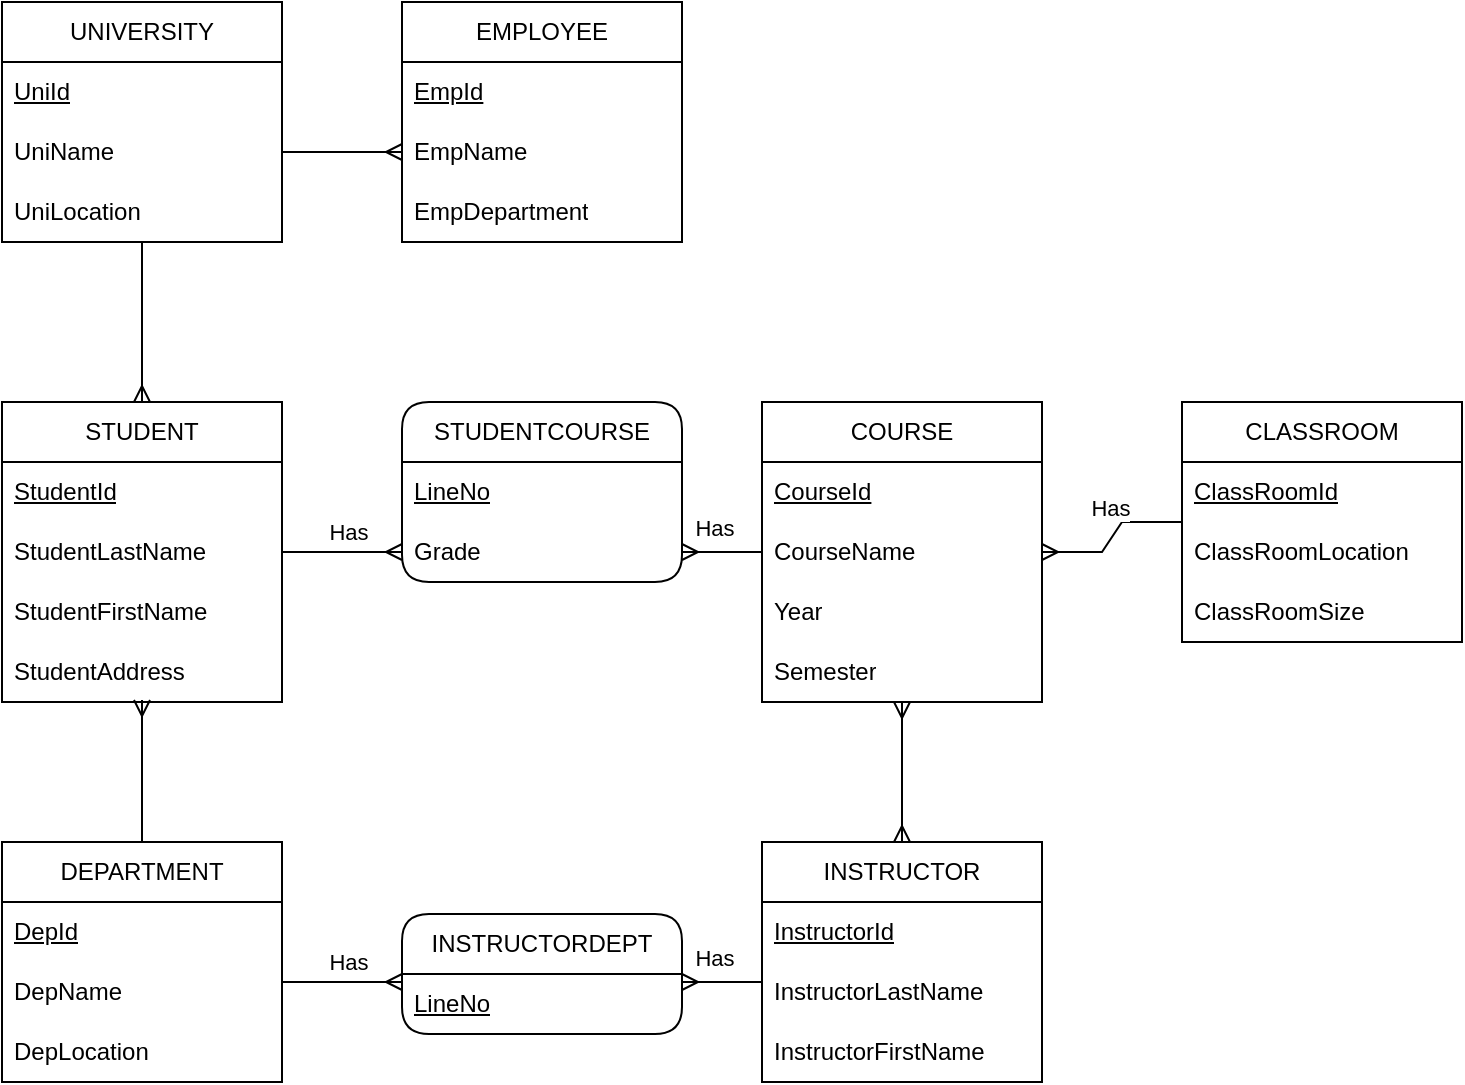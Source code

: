 <mxfile version="21.3.8" type="device">
  <diagram id="R2lEEEUBdFMjLlhIrx00" name="Page-1">
    <mxGraphModel dx="1434" dy="720" grid="1" gridSize="10" guides="1" tooltips="1" connect="1" arrows="1" fold="1" page="1" pageScale="1" pageWidth="850" pageHeight="1100" math="0" shadow="0" extFonts="Permanent Marker^https://fonts.googleapis.com/css?family=Permanent+Marker">
      <root>
        <mxCell id="0" />
        <mxCell id="1" parent="0" />
        <mxCell id="8ADGVtGpzohn20MG6TfQ-1" value="STUDENT" style="swimlane;fontStyle=0;childLayout=stackLayout;horizontal=1;startSize=30;horizontalStack=0;resizeParent=1;resizeParentMax=0;resizeLast=0;collapsible=1;marginBottom=0;whiteSpace=wrap;html=1;" vertex="1" parent="1">
          <mxGeometry x="70" y="280" width="140" height="150" as="geometry" />
        </mxCell>
        <mxCell id="8ADGVtGpzohn20MG6TfQ-2" value="StudentId" style="text;strokeColor=none;fillColor=none;align=left;verticalAlign=middle;spacingLeft=4;spacingRight=4;overflow=hidden;points=[[0,0.5],[1,0.5]];portConstraint=eastwest;rotatable=0;whiteSpace=wrap;html=1;fontStyle=4" vertex="1" parent="8ADGVtGpzohn20MG6TfQ-1">
          <mxGeometry y="30" width="140" height="30" as="geometry" />
        </mxCell>
        <mxCell id="8ADGVtGpzohn20MG6TfQ-3" value="StudentLastName" style="text;strokeColor=none;fillColor=none;align=left;verticalAlign=middle;spacingLeft=4;spacingRight=4;overflow=hidden;points=[[0,0.5],[1,0.5]];portConstraint=eastwest;rotatable=0;whiteSpace=wrap;html=1;" vertex="1" parent="8ADGVtGpzohn20MG6TfQ-1">
          <mxGeometry y="60" width="140" height="30" as="geometry" />
        </mxCell>
        <mxCell id="8ADGVtGpzohn20MG6TfQ-4" value="StudentFirstName" style="text;strokeColor=none;fillColor=none;align=left;verticalAlign=middle;spacingLeft=4;spacingRight=4;overflow=hidden;points=[[0,0.5],[1,0.5]];portConstraint=eastwest;rotatable=0;whiteSpace=wrap;html=1;" vertex="1" parent="8ADGVtGpzohn20MG6TfQ-1">
          <mxGeometry y="90" width="140" height="30" as="geometry" />
        </mxCell>
        <mxCell id="8ADGVtGpzohn20MG6TfQ-60" value="StudentAddress" style="text;strokeColor=none;fillColor=none;align=left;verticalAlign=middle;spacingLeft=4;spacingRight=4;overflow=hidden;points=[[0,0.5],[1,0.5]];portConstraint=eastwest;rotatable=0;whiteSpace=wrap;html=1;" vertex="1" parent="8ADGVtGpzohn20MG6TfQ-1">
          <mxGeometry y="120" width="140" height="30" as="geometry" />
        </mxCell>
        <mxCell id="8ADGVtGpzohn20MG6TfQ-5" value="EMPLOYEE" style="swimlane;fontStyle=0;childLayout=stackLayout;horizontal=1;startSize=30;horizontalStack=0;resizeParent=1;resizeParentMax=0;resizeLast=0;collapsible=1;marginBottom=0;whiteSpace=wrap;html=1;" vertex="1" parent="1">
          <mxGeometry x="270" y="80" width="140" height="120" as="geometry" />
        </mxCell>
        <mxCell id="8ADGVtGpzohn20MG6TfQ-6" value="EmpId" style="text;strokeColor=none;fillColor=none;align=left;verticalAlign=middle;spacingLeft=4;spacingRight=4;overflow=hidden;points=[[0,0.5],[1,0.5]];portConstraint=eastwest;rotatable=0;whiteSpace=wrap;html=1;fontStyle=4" vertex="1" parent="8ADGVtGpzohn20MG6TfQ-5">
          <mxGeometry y="30" width="140" height="30" as="geometry" />
        </mxCell>
        <mxCell id="8ADGVtGpzohn20MG6TfQ-7" value="EmpName" style="text;strokeColor=none;fillColor=none;align=left;verticalAlign=middle;spacingLeft=4;spacingRight=4;overflow=hidden;points=[[0,0.5],[1,0.5]];portConstraint=eastwest;rotatable=0;whiteSpace=wrap;html=1;" vertex="1" parent="8ADGVtGpzohn20MG6TfQ-5">
          <mxGeometry y="60" width="140" height="30" as="geometry" />
        </mxCell>
        <mxCell id="8ADGVtGpzohn20MG6TfQ-8" value="EmpDepartment" style="text;strokeColor=none;fillColor=none;align=left;verticalAlign=middle;spacingLeft=4;spacingRight=4;overflow=hidden;points=[[0,0.5],[1,0.5]];portConstraint=eastwest;rotatable=0;whiteSpace=wrap;html=1;" vertex="1" parent="8ADGVtGpzohn20MG6TfQ-5">
          <mxGeometry y="90" width="140" height="30" as="geometry" />
        </mxCell>
        <mxCell id="8ADGVtGpzohn20MG6TfQ-9" value="COURSE" style="swimlane;fontStyle=0;childLayout=stackLayout;horizontal=1;startSize=30;horizontalStack=0;resizeParent=1;resizeParentMax=0;resizeLast=0;collapsible=1;marginBottom=0;whiteSpace=wrap;html=1;" vertex="1" parent="1">
          <mxGeometry x="450" y="280" width="140" height="150" as="geometry" />
        </mxCell>
        <mxCell id="8ADGVtGpzohn20MG6TfQ-10" value="CourseId" style="text;strokeColor=none;fillColor=none;align=left;verticalAlign=middle;spacingLeft=4;spacingRight=4;overflow=hidden;points=[[0,0.5],[1,0.5]];portConstraint=eastwest;rotatable=0;whiteSpace=wrap;html=1;fontStyle=4" vertex="1" parent="8ADGVtGpzohn20MG6TfQ-9">
          <mxGeometry y="30" width="140" height="30" as="geometry" />
        </mxCell>
        <mxCell id="8ADGVtGpzohn20MG6TfQ-11" value="CourseName" style="text;strokeColor=none;fillColor=none;align=left;verticalAlign=middle;spacingLeft=4;spacingRight=4;overflow=hidden;points=[[0,0.5],[1,0.5]];portConstraint=eastwest;rotatable=0;whiteSpace=wrap;html=1;" vertex="1" parent="8ADGVtGpzohn20MG6TfQ-9">
          <mxGeometry y="60" width="140" height="30" as="geometry" />
        </mxCell>
        <mxCell id="8ADGVtGpzohn20MG6TfQ-61" value="Year" style="text;strokeColor=none;fillColor=none;align=left;verticalAlign=middle;spacingLeft=4;spacingRight=4;overflow=hidden;points=[[0,0.5],[1,0.5]];portConstraint=eastwest;rotatable=0;whiteSpace=wrap;html=1;" vertex="1" parent="8ADGVtGpzohn20MG6TfQ-9">
          <mxGeometry y="90" width="140" height="30" as="geometry" />
        </mxCell>
        <mxCell id="8ADGVtGpzohn20MG6TfQ-12" value="Semester" style="text;strokeColor=none;fillColor=none;align=left;verticalAlign=middle;spacingLeft=4;spacingRight=4;overflow=hidden;points=[[0,0.5],[1,0.5]];portConstraint=eastwest;rotatable=0;whiteSpace=wrap;html=1;" vertex="1" parent="8ADGVtGpzohn20MG6TfQ-9">
          <mxGeometry y="120" width="140" height="30" as="geometry" />
        </mxCell>
        <mxCell id="8ADGVtGpzohn20MG6TfQ-13" value="CLASSROOM" style="swimlane;fontStyle=0;childLayout=stackLayout;horizontal=1;startSize=30;horizontalStack=0;resizeParent=1;resizeParentMax=0;resizeLast=0;collapsible=1;marginBottom=0;whiteSpace=wrap;html=1;" vertex="1" parent="1">
          <mxGeometry x="660" y="280" width="140" height="120" as="geometry" />
        </mxCell>
        <mxCell id="8ADGVtGpzohn20MG6TfQ-14" value="ClassRoomId" style="text;strokeColor=none;fillColor=none;align=left;verticalAlign=middle;spacingLeft=4;spacingRight=4;overflow=hidden;points=[[0,0.5],[1,0.5]];portConstraint=eastwest;rotatable=0;whiteSpace=wrap;html=1;fontStyle=4" vertex="1" parent="8ADGVtGpzohn20MG6TfQ-13">
          <mxGeometry y="30" width="140" height="30" as="geometry" />
        </mxCell>
        <mxCell id="8ADGVtGpzohn20MG6TfQ-15" value="ClassRoomLocation" style="text;strokeColor=none;fillColor=none;align=left;verticalAlign=middle;spacingLeft=4;spacingRight=4;overflow=hidden;points=[[0,0.5],[1,0.5]];portConstraint=eastwest;rotatable=0;whiteSpace=wrap;html=1;" vertex="1" parent="8ADGVtGpzohn20MG6TfQ-13">
          <mxGeometry y="60" width="140" height="30" as="geometry" />
        </mxCell>
        <mxCell id="8ADGVtGpzohn20MG6TfQ-16" value="ClassRoomSize" style="text;strokeColor=none;fillColor=none;align=left;verticalAlign=middle;spacingLeft=4;spacingRight=4;overflow=hidden;points=[[0,0.5],[1,0.5]];portConstraint=eastwest;rotatable=0;whiteSpace=wrap;html=1;" vertex="1" parent="8ADGVtGpzohn20MG6TfQ-13">
          <mxGeometry y="90" width="140" height="30" as="geometry" />
        </mxCell>
        <mxCell id="8ADGVtGpzohn20MG6TfQ-17" value="INSTRUCTOR" style="swimlane;fontStyle=0;childLayout=stackLayout;horizontal=1;startSize=30;horizontalStack=0;resizeParent=1;resizeParentMax=0;resizeLast=0;collapsible=1;marginBottom=0;whiteSpace=wrap;html=1;" vertex="1" parent="1">
          <mxGeometry x="450" y="500" width="140" height="120" as="geometry" />
        </mxCell>
        <mxCell id="8ADGVtGpzohn20MG6TfQ-18" value="InstructorId" style="text;strokeColor=none;fillColor=none;align=left;verticalAlign=middle;spacingLeft=4;spacingRight=4;overflow=hidden;points=[[0,0.5],[1,0.5]];portConstraint=eastwest;rotatable=0;whiteSpace=wrap;html=1;fontStyle=4" vertex="1" parent="8ADGVtGpzohn20MG6TfQ-17">
          <mxGeometry y="30" width="140" height="30" as="geometry" />
        </mxCell>
        <mxCell id="8ADGVtGpzohn20MG6TfQ-19" value="InstructorLastName" style="text;strokeColor=none;fillColor=none;align=left;verticalAlign=middle;spacingLeft=4;spacingRight=4;overflow=hidden;points=[[0,0.5],[1,0.5]];portConstraint=eastwest;rotatable=0;whiteSpace=wrap;html=1;" vertex="1" parent="8ADGVtGpzohn20MG6TfQ-17">
          <mxGeometry y="60" width="140" height="30" as="geometry" />
        </mxCell>
        <mxCell id="8ADGVtGpzohn20MG6TfQ-20" value="InstructorFirstName" style="text;strokeColor=none;fillColor=none;align=left;verticalAlign=middle;spacingLeft=4;spacingRight=4;overflow=hidden;points=[[0,0.5],[1,0.5]];portConstraint=eastwest;rotatable=0;whiteSpace=wrap;html=1;" vertex="1" parent="8ADGVtGpzohn20MG6TfQ-17">
          <mxGeometry y="90" width="140" height="30" as="geometry" />
        </mxCell>
        <mxCell id="8ADGVtGpzohn20MG6TfQ-25" value="DEPARTMENT" style="swimlane;fontStyle=0;childLayout=stackLayout;horizontal=1;startSize=30;horizontalStack=0;resizeParent=1;resizeParentMax=0;resizeLast=0;collapsible=1;marginBottom=0;whiteSpace=wrap;html=1;" vertex="1" parent="1">
          <mxGeometry x="70" y="500" width="140" height="120" as="geometry" />
        </mxCell>
        <mxCell id="8ADGVtGpzohn20MG6TfQ-26" value="DepId" style="text;strokeColor=none;fillColor=none;align=left;verticalAlign=middle;spacingLeft=4;spacingRight=4;overflow=hidden;points=[[0,0.5],[1,0.5]];portConstraint=eastwest;rotatable=0;whiteSpace=wrap;html=1;fontStyle=4" vertex="1" parent="8ADGVtGpzohn20MG6TfQ-25">
          <mxGeometry y="30" width="140" height="30" as="geometry" />
        </mxCell>
        <mxCell id="8ADGVtGpzohn20MG6TfQ-27" value="DepName" style="text;strokeColor=none;fillColor=none;align=left;verticalAlign=middle;spacingLeft=4;spacingRight=4;overflow=hidden;points=[[0,0.5],[1,0.5]];portConstraint=eastwest;rotatable=0;whiteSpace=wrap;html=1;" vertex="1" parent="8ADGVtGpzohn20MG6TfQ-25">
          <mxGeometry y="60" width="140" height="30" as="geometry" />
        </mxCell>
        <mxCell id="8ADGVtGpzohn20MG6TfQ-28" value="DepLocation" style="text;strokeColor=none;fillColor=none;align=left;verticalAlign=middle;spacingLeft=4;spacingRight=4;overflow=hidden;points=[[0,0.5],[1,0.5]];portConstraint=eastwest;rotatable=0;whiteSpace=wrap;html=1;" vertex="1" parent="8ADGVtGpzohn20MG6TfQ-25">
          <mxGeometry y="90" width="140" height="30" as="geometry" />
        </mxCell>
        <mxCell id="8ADGVtGpzohn20MG6TfQ-34" value="" style="edgeStyle=entityRelationEdgeStyle;fontSize=12;html=1;endArrow=none;startArrow=ERmany;rounded=0;startFill=0;endFill=0;" edge="1" parent="1" source="8ADGVtGpzohn20MG6TfQ-9" target="8ADGVtGpzohn20MG6TfQ-13">
          <mxGeometry width="100" height="100" relative="1" as="geometry">
            <mxPoint x="620" y="350" as="sourcePoint" />
            <mxPoint x="700" y="350" as="targetPoint" />
          </mxGeometry>
        </mxCell>
        <mxCell id="8ADGVtGpzohn20MG6TfQ-35" value="Has" style="edgeLabel;html=1;align=center;verticalAlign=middle;resizable=0;points=[];" vertex="1" connectable="0" parent="8ADGVtGpzohn20MG6TfQ-34">
          <mxGeometry x="0.175" y="3" relative="1" as="geometry">
            <mxPoint x="-3" y="-7" as="offset" />
          </mxGeometry>
        </mxCell>
        <mxCell id="8ADGVtGpzohn20MG6TfQ-40" value="" style="endArrow=none;html=1;rounded=0;exitX=0.5;exitY=0.967;exitDx=0;exitDy=0;exitPerimeter=0;entryX=0.5;entryY=0;entryDx=0;entryDy=0;startArrow=ERmany;startFill=0;" edge="1" parent="1" source="8ADGVtGpzohn20MG6TfQ-60" target="8ADGVtGpzohn20MG6TfQ-25">
          <mxGeometry relative="1" as="geometry">
            <mxPoint x="330" y="570" as="sourcePoint" />
            <mxPoint x="490" y="570" as="targetPoint" />
          </mxGeometry>
        </mxCell>
        <mxCell id="8ADGVtGpzohn20MG6TfQ-41" value="" style="endArrow=ERmany;html=1;rounded=0;startArrow=ERmany;startFill=0;endFill=0;" edge="1" parent="1" source="8ADGVtGpzohn20MG6TfQ-9" target="8ADGVtGpzohn20MG6TfQ-17">
          <mxGeometry relative="1" as="geometry">
            <mxPoint x="520" y="400" as="sourcePoint" />
            <mxPoint x="520" y="460" as="targetPoint" />
          </mxGeometry>
        </mxCell>
        <mxCell id="8ADGVtGpzohn20MG6TfQ-44" value="STUDENTCOURSE" style="swimlane;fontStyle=0;childLayout=stackLayout;horizontal=1;startSize=30;horizontalStack=0;resizeParent=1;resizeParentMax=0;resizeLast=0;collapsible=1;marginBottom=0;whiteSpace=wrap;html=1;rounded=1;" vertex="1" parent="1">
          <mxGeometry x="270" y="280" width="140" height="90" as="geometry" />
        </mxCell>
        <mxCell id="8ADGVtGpzohn20MG6TfQ-45" value="LineNo" style="text;strokeColor=none;fillColor=none;align=left;verticalAlign=middle;spacingLeft=4;spacingRight=4;overflow=hidden;points=[[0,0.5],[1,0.5]];portConstraint=eastwest;rotatable=0;whiteSpace=wrap;html=1;fontStyle=4" vertex="1" parent="8ADGVtGpzohn20MG6TfQ-44">
          <mxGeometry y="30" width="140" height="30" as="geometry" />
        </mxCell>
        <mxCell id="8ADGVtGpzohn20MG6TfQ-46" value="Grade" style="text;strokeColor=none;fillColor=none;align=left;verticalAlign=middle;spacingLeft=4;spacingRight=4;overflow=hidden;points=[[0,0.5],[1,0.5]];portConstraint=eastwest;rotatable=0;whiteSpace=wrap;html=1;" vertex="1" parent="8ADGVtGpzohn20MG6TfQ-44">
          <mxGeometry y="60" width="140" height="30" as="geometry" />
        </mxCell>
        <mxCell id="8ADGVtGpzohn20MG6TfQ-50" value="" style="edgeStyle=entityRelationEdgeStyle;fontSize=12;html=1;endArrow=ERmany;startArrow=none;rounded=0;startFill=0;endFill=0;exitX=1;exitY=0.5;exitDx=0;exitDy=0;entryX=0;entryY=0.5;entryDx=0;entryDy=0;" edge="1" parent="1" source="8ADGVtGpzohn20MG6TfQ-3" target="8ADGVtGpzohn20MG6TfQ-46">
          <mxGeometry width="100" height="100" relative="1" as="geometry">
            <mxPoint x="200" y="350" as="sourcePoint" />
            <mxPoint x="270" y="350" as="targetPoint" />
          </mxGeometry>
        </mxCell>
        <mxCell id="8ADGVtGpzohn20MG6TfQ-51" value="Has" style="edgeLabel;html=1;align=center;verticalAlign=middle;resizable=0;points=[];" vertex="1" connectable="0" parent="8ADGVtGpzohn20MG6TfQ-50">
          <mxGeometry x="0.175" y="3" relative="1" as="geometry">
            <mxPoint x="-3" y="-7" as="offset" />
          </mxGeometry>
        </mxCell>
        <mxCell id="8ADGVtGpzohn20MG6TfQ-52" value="" style="edgeStyle=entityRelationEdgeStyle;fontSize=12;html=1;endArrow=none;startArrow=ERmany;rounded=0;startFill=0;endFill=0;exitX=1;exitY=0.5;exitDx=0;exitDy=0;entryX=0;entryY=0.5;entryDx=0;entryDy=0;" edge="1" parent="1" source="8ADGVtGpzohn20MG6TfQ-46" target="8ADGVtGpzohn20MG6TfQ-11">
          <mxGeometry width="100" height="100" relative="1" as="geometry">
            <mxPoint x="425" y="354.5" as="sourcePoint" />
            <mxPoint x="485" y="354.5" as="targetPoint" />
          </mxGeometry>
        </mxCell>
        <mxCell id="8ADGVtGpzohn20MG6TfQ-53" value="Has" style="edgeLabel;html=1;align=center;verticalAlign=middle;resizable=0;points=[];" vertex="1" connectable="0" parent="8ADGVtGpzohn20MG6TfQ-52">
          <mxGeometry x="0.175" y="3" relative="1" as="geometry">
            <mxPoint x="3" y="-15" as="offset" />
          </mxGeometry>
        </mxCell>
        <mxCell id="8ADGVtGpzohn20MG6TfQ-54" value="UNIVERSITY" style="swimlane;fontStyle=0;childLayout=stackLayout;horizontal=1;startSize=30;horizontalStack=0;resizeParent=1;resizeParentMax=0;resizeLast=0;collapsible=1;marginBottom=0;whiteSpace=wrap;html=1;" vertex="1" parent="1">
          <mxGeometry x="70" y="80" width="140" height="120" as="geometry" />
        </mxCell>
        <mxCell id="8ADGVtGpzohn20MG6TfQ-55" value="UniId" style="text;strokeColor=none;fillColor=none;align=left;verticalAlign=middle;spacingLeft=4;spacingRight=4;overflow=hidden;points=[[0,0.5],[1,0.5]];portConstraint=eastwest;rotatable=0;whiteSpace=wrap;html=1;fontStyle=4" vertex="1" parent="8ADGVtGpzohn20MG6TfQ-54">
          <mxGeometry y="30" width="140" height="30" as="geometry" />
        </mxCell>
        <mxCell id="8ADGVtGpzohn20MG6TfQ-56" value="UniName" style="text;strokeColor=none;fillColor=none;align=left;verticalAlign=middle;spacingLeft=4;spacingRight=4;overflow=hidden;points=[[0,0.5],[1,0.5]];portConstraint=eastwest;rotatable=0;whiteSpace=wrap;html=1;" vertex="1" parent="8ADGVtGpzohn20MG6TfQ-54">
          <mxGeometry y="60" width="140" height="30" as="geometry" />
        </mxCell>
        <mxCell id="8ADGVtGpzohn20MG6TfQ-57" value="UniLocation" style="text;strokeColor=none;fillColor=none;align=left;verticalAlign=middle;spacingLeft=4;spacingRight=4;overflow=hidden;points=[[0,0.5],[1,0.5]];portConstraint=eastwest;rotatable=0;whiteSpace=wrap;html=1;" vertex="1" parent="8ADGVtGpzohn20MG6TfQ-54">
          <mxGeometry y="90" width="140" height="30" as="geometry" />
        </mxCell>
        <mxCell id="8ADGVtGpzohn20MG6TfQ-58" value="" style="endArrow=ERmany;html=1;rounded=0;entryX=0.5;entryY=0;entryDx=0;entryDy=0;startArrow=none;startFill=0;endFill=0;" edge="1" parent="1" source="8ADGVtGpzohn20MG6TfQ-57" target="8ADGVtGpzohn20MG6TfQ-1">
          <mxGeometry relative="1" as="geometry">
            <mxPoint x="140" y="210" as="sourcePoint" />
            <mxPoint x="141" y="269" as="targetPoint" />
          </mxGeometry>
        </mxCell>
        <mxCell id="8ADGVtGpzohn20MG6TfQ-59" value="" style="endArrow=ERmany;html=1;rounded=0;entryX=0;entryY=0.5;entryDx=0;entryDy=0;startArrow=none;startFill=0;endFill=0;exitX=1;exitY=0.5;exitDx=0;exitDy=0;" edge="1" parent="1" source="8ADGVtGpzohn20MG6TfQ-56" target="8ADGVtGpzohn20MG6TfQ-7">
          <mxGeometry relative="1" as="geometry">
            <mxPoint x="150" y="210" as="sourcePoint" />
            <mxPoint x="150" y="290" as="targetPoint" />
          </mxGeometry>
        </mxCell>
        <mxCell id="8ADGVtGpzohn20MG6TfQ-63" value="" style="edgeStyle=entityRelationEdgeStyle;fontSize=12;html=1;endArrow=ERmany;startArrow=none;rounded=0;startFill=0;endFill=0;exitX=1;exitY=0.5;exitDx=0;exitDy=0;entryX=0;entryY=0.5;entryDx=0;entryDy=0;" edge="1" parent="1">
          <mxGeometry width="100" height="100" relative="1" as="geometry">
            <mxPoint x="210" y="570" as="sourcePoint" />
            <mxPoint x="270" y="570" as="targetPoint" />
          </mxGeometry>
        </mxCell>
        <mxCell id="8ADGVtGpzohn20MG6TfQ-64" value="Has" style="edgeLabel;html=1;align=center;verticalAlign=middle;resizable=0;points=[];" vertex="1" connectable="0" parent="8ADGVtGpzohn20MG6TfQ-63">
          <mxGeometry x="0.175" y="3" relative="1" as="geometry">
            <mxPoint x="-3" y="-7" as="offset" />
          </mxGeometry>
        </mxCell>
        <mxCell id="8ADGVtGpzohn20MG6TfQ-65" value="INSTRUCTORDEPT" style="swimlane;fontStyle=0;childLayout=stackLayout;horizontal=1;startSize=30;horizontalStack=0;resizeParent=1;resizeParentMax=0;resizeLast=0;collapsible=1;marginBottom=0;whiteSpace=wrap;html=1;rounded=1;" vertex="1" parent="1">
          <mxGeometry x="270" y="536" width="140" height="60" as="geometry" />
        </mxCell>
        <mxCell id="8ADGVtGpzohn20MG6TfQ-66" value="LineNo" style="text;strokeColor=none;fillColor=none;align=left;verticalAlign=middle;spacingLeft=4;spacingRight=4;overflow=hidden;points=[[0,0.5],[1,0.5]];portConstraint=eastwest;rotatable=0;whiteSpace=wrap;html=1;fontStyle=4" vertex="1" parent="8ADGVtGpzohn20MG6TfQ-65">
          <mxGeometry y="30" width="140" height="30" as="geometry" />
        </mxCell>
        <mxCell id="8ADGVtGpzohn20MG6TfQ-69" value="" style="edgeStyle=entityRelationEdgeStyle;fontSize=12;html=1;endArrow=none;startArrow=ERmany;rounded=0;startFill=0;endFill=0;exitX=1;exitY=0.5;exitDx=0;exitDy=0;entryX=0;entryY=0.5;entryDx=0;entryDy=0;" edge="1" parent="1">
          <mxGeometry width="100" height="100" relative="1" as="geometry">
            <mxPoint x="410" y="570" as="sourcePoint" />
            <mxPoint x="450" y="570" as="targetPoint" />
          </mxGeometry>
        </mxCell>
        <mxCell id="8ADGVtGpzohn20MG6TfQ-70" value="Has" style="edgeLabel;html=1;align=center;verticalAlign=middle;resizable=0;points=[];" vertex="1" connectable="0" parent="8ADGVtGpzohn20MG6TfQ-69">
          <mxGeometry x="0.175" y="3" relative="1" as="geometry">
            <mxPoint x="3" y="-15" as="offset" />
          </mxGeometry>
        </mxCell>
      </root>
    </mxGraphModel>
  </diagram>
</mxfile>
